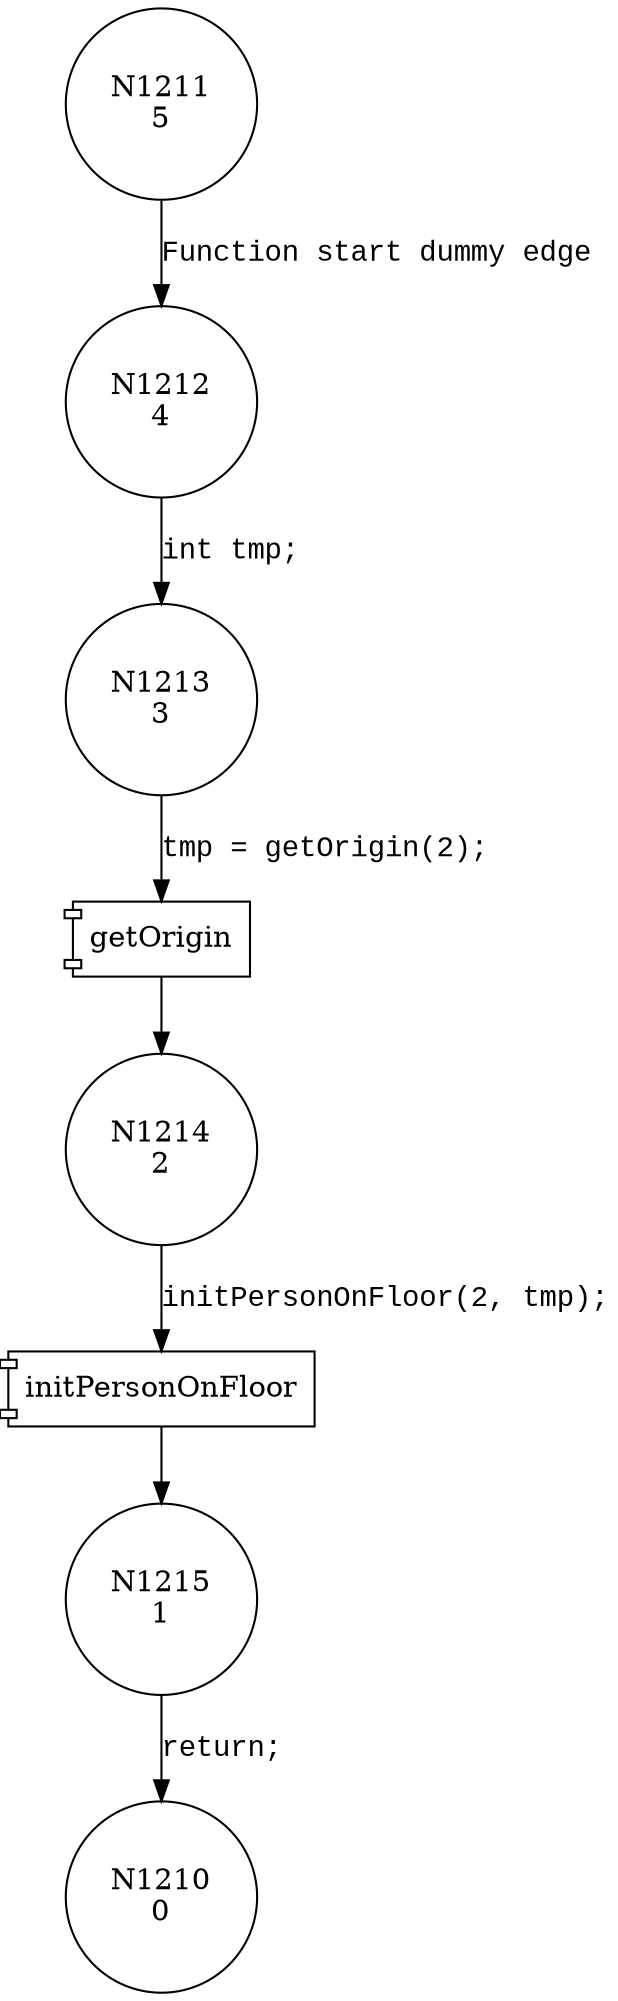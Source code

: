 digraph angelinaCall {
1211 [shape="circle" label="N1211\n5"]
1212 [shape="circle" label="N1212\n4"]
1213 [shape="circle" label="N1213\n3"]
1214 [shape="circle" label="N1214\n2"]
1215 [shape="circle" label="N1215\n1"]
1210 [shape="circle" label="N1210\n0"]
1211 -> 1212 [label="Function start dummy edge" fontname="Courier New"]
100001 [shape="component" label="getOrigin"]
1213 -> 100001 [label="tmp = getOrigin(2);" fontname="Courier New"]
100001 -> 1214 [label="" fontname="Courier New"]
100002 [shape="component" label="initPersonOnFloor"]
1214 -> 100002 [label="initPersonOnFloor(2, tmp);" fontname="Courier New"]
100002 -> 1215 [label="" fontname="Courier New"]
1212 -> 1213 [label="int tmp;" fontname="Courier New"]
1215 -> 1210 [label="return;" fontname="Courier New"]
}